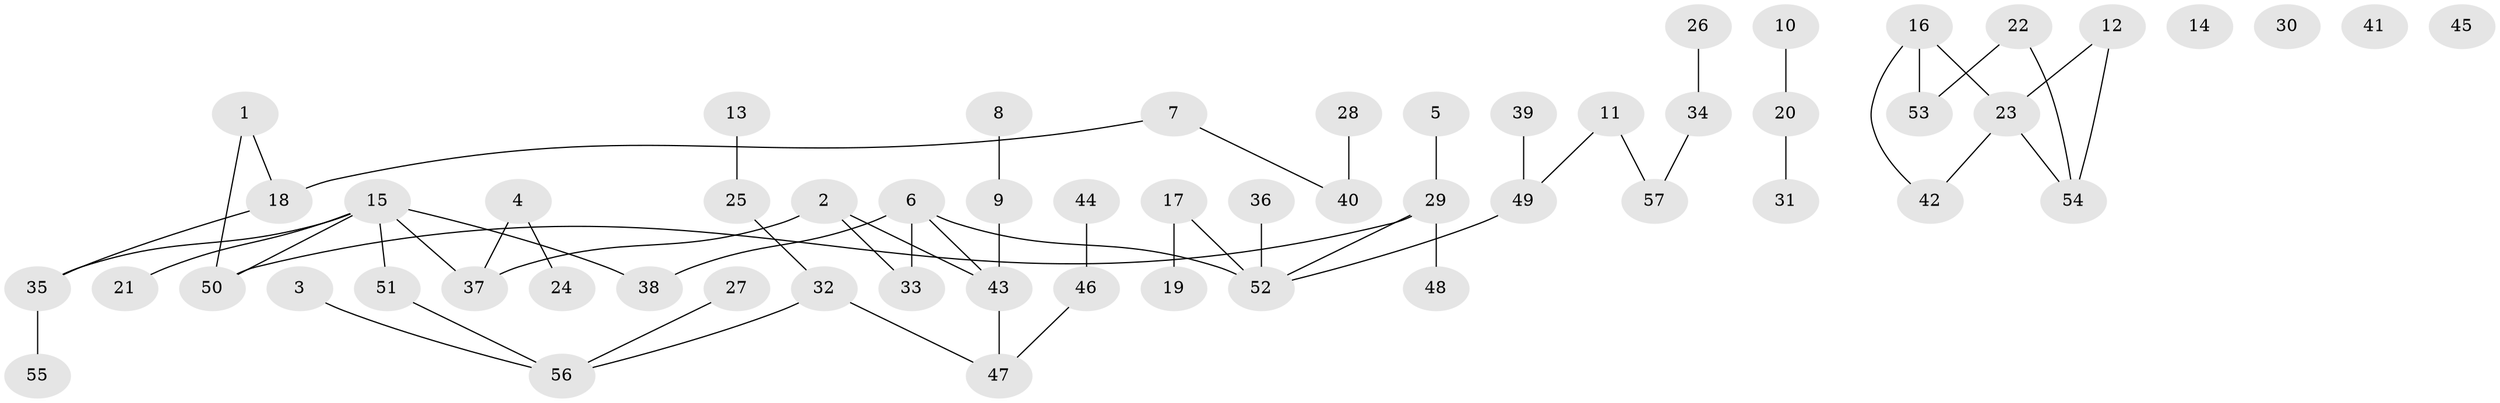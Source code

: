 // coarse degree distribution, {2: 0.2857142857142857, 1: 0.35714285714285715, 5: 0.03571428571428571, 3: 0.07142857142857142, 0: 0.17857142857142858, 6: 0.03571428571428571, 9: 0.03571428571428571}
// Generated by graph-tools (version 1.1) at 2025/54/03/05/25 16:54:46]
// undirected, 57 vertices, 58 edges
graph export_dot {
graph [start="1"]
  node [color=gray90,style=filled];
  1;
  2;
  3;
  4;
  5;
  6;
  7;
  8;
  9;
  10;
  11;
  12;
  13;
  14;
  15;
  16;
  17;
  18;
  19;
  20;
  21;
  22;
  23;
  24;
  25;
  26;
  27;
  28;
  29;
  30;
  31;
  32;
  33;
  34;
  35;
  36;
  37;
  38;
  39;
  40;
  41;
  42;
  43;
  44;
  45;
  46;
  47;
  48;
  49;
  50;
  51;
  52;
  53;
  54;
  55;
  56;
  57;
  1 -- 18;
  1 -- 50;
  2 -- 33;
  2 -- 37;
  2 -- 43;
  3 -- 56;
  4 -- 24;
  4 -- 37;
  5 -- 29;
  6 -- 33;
  6 -- 38;
  6 -- 43;
  6 -- 52;
  7 -- 18;
  7 -- 40;
  8 -- 9;
  9 -- 43;
  10 -- 20;
  11 -- 49;
  11 -- 57;
  12 -- 23;
  12 -- 54;
  13 -- 25;
  15 -- 21;
  15 -- 35;
  15 -- 37;
  15 -- 38;
  15 -- 50;
  15 -- 51;
  16 -- 23;
  16 -- 42;
  16 -- 53;
  17 -- 19;
  17 -- 52;
  18 -- 35;
  20 -- 31;
  22 -- 53;
  22 -- 54;
  23 -- 42;
  23 -- 54;
  25 -- 32;
  26 -- 34;
  27 -- 56;
  28 -- 40;
  29 -- 48;
  29 -- 50;
  29 -- 52;
  32 -- 47;
  32 -- 56;
  34 -- 57;
  35 -- 55;
  36 -- 52;
  39 -- 49;
  43 -- 47;
  44 -- 46;
  46 -- 47;
  49 -- 52;
  51 -- 56;
}
